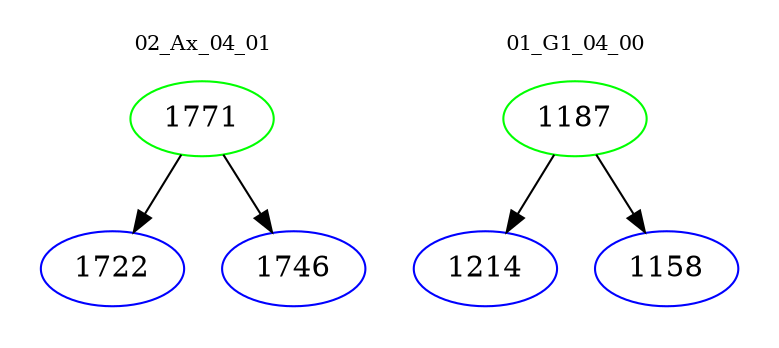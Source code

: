 digraph{
subgraph cluster_0 {
color = white
label = "02_Ax_04_01";
fontsize=10;
T0_1771 [label="1771", color="green"]
T0_1771 -> T0_1722 [color="black"]
T0_1722 [label="1722", color="blue"]
T0_1771 -> T0_1746 [color="black"]
T0_1746 [label="1746", color="blue"]
}
subgraph cluster_1 {
color = white
label = "01_G1_04_00";
fontsize=10;
T1_1187 [label="1187", color="green"]
T1_1187 -> T1_1214 [color="black"]
T1_1214 [label="1214", color="blue"]
T1_1187 -> T1_1158 [color="black"]
T1_1158 [label="1158", color="blue"]
}
}
